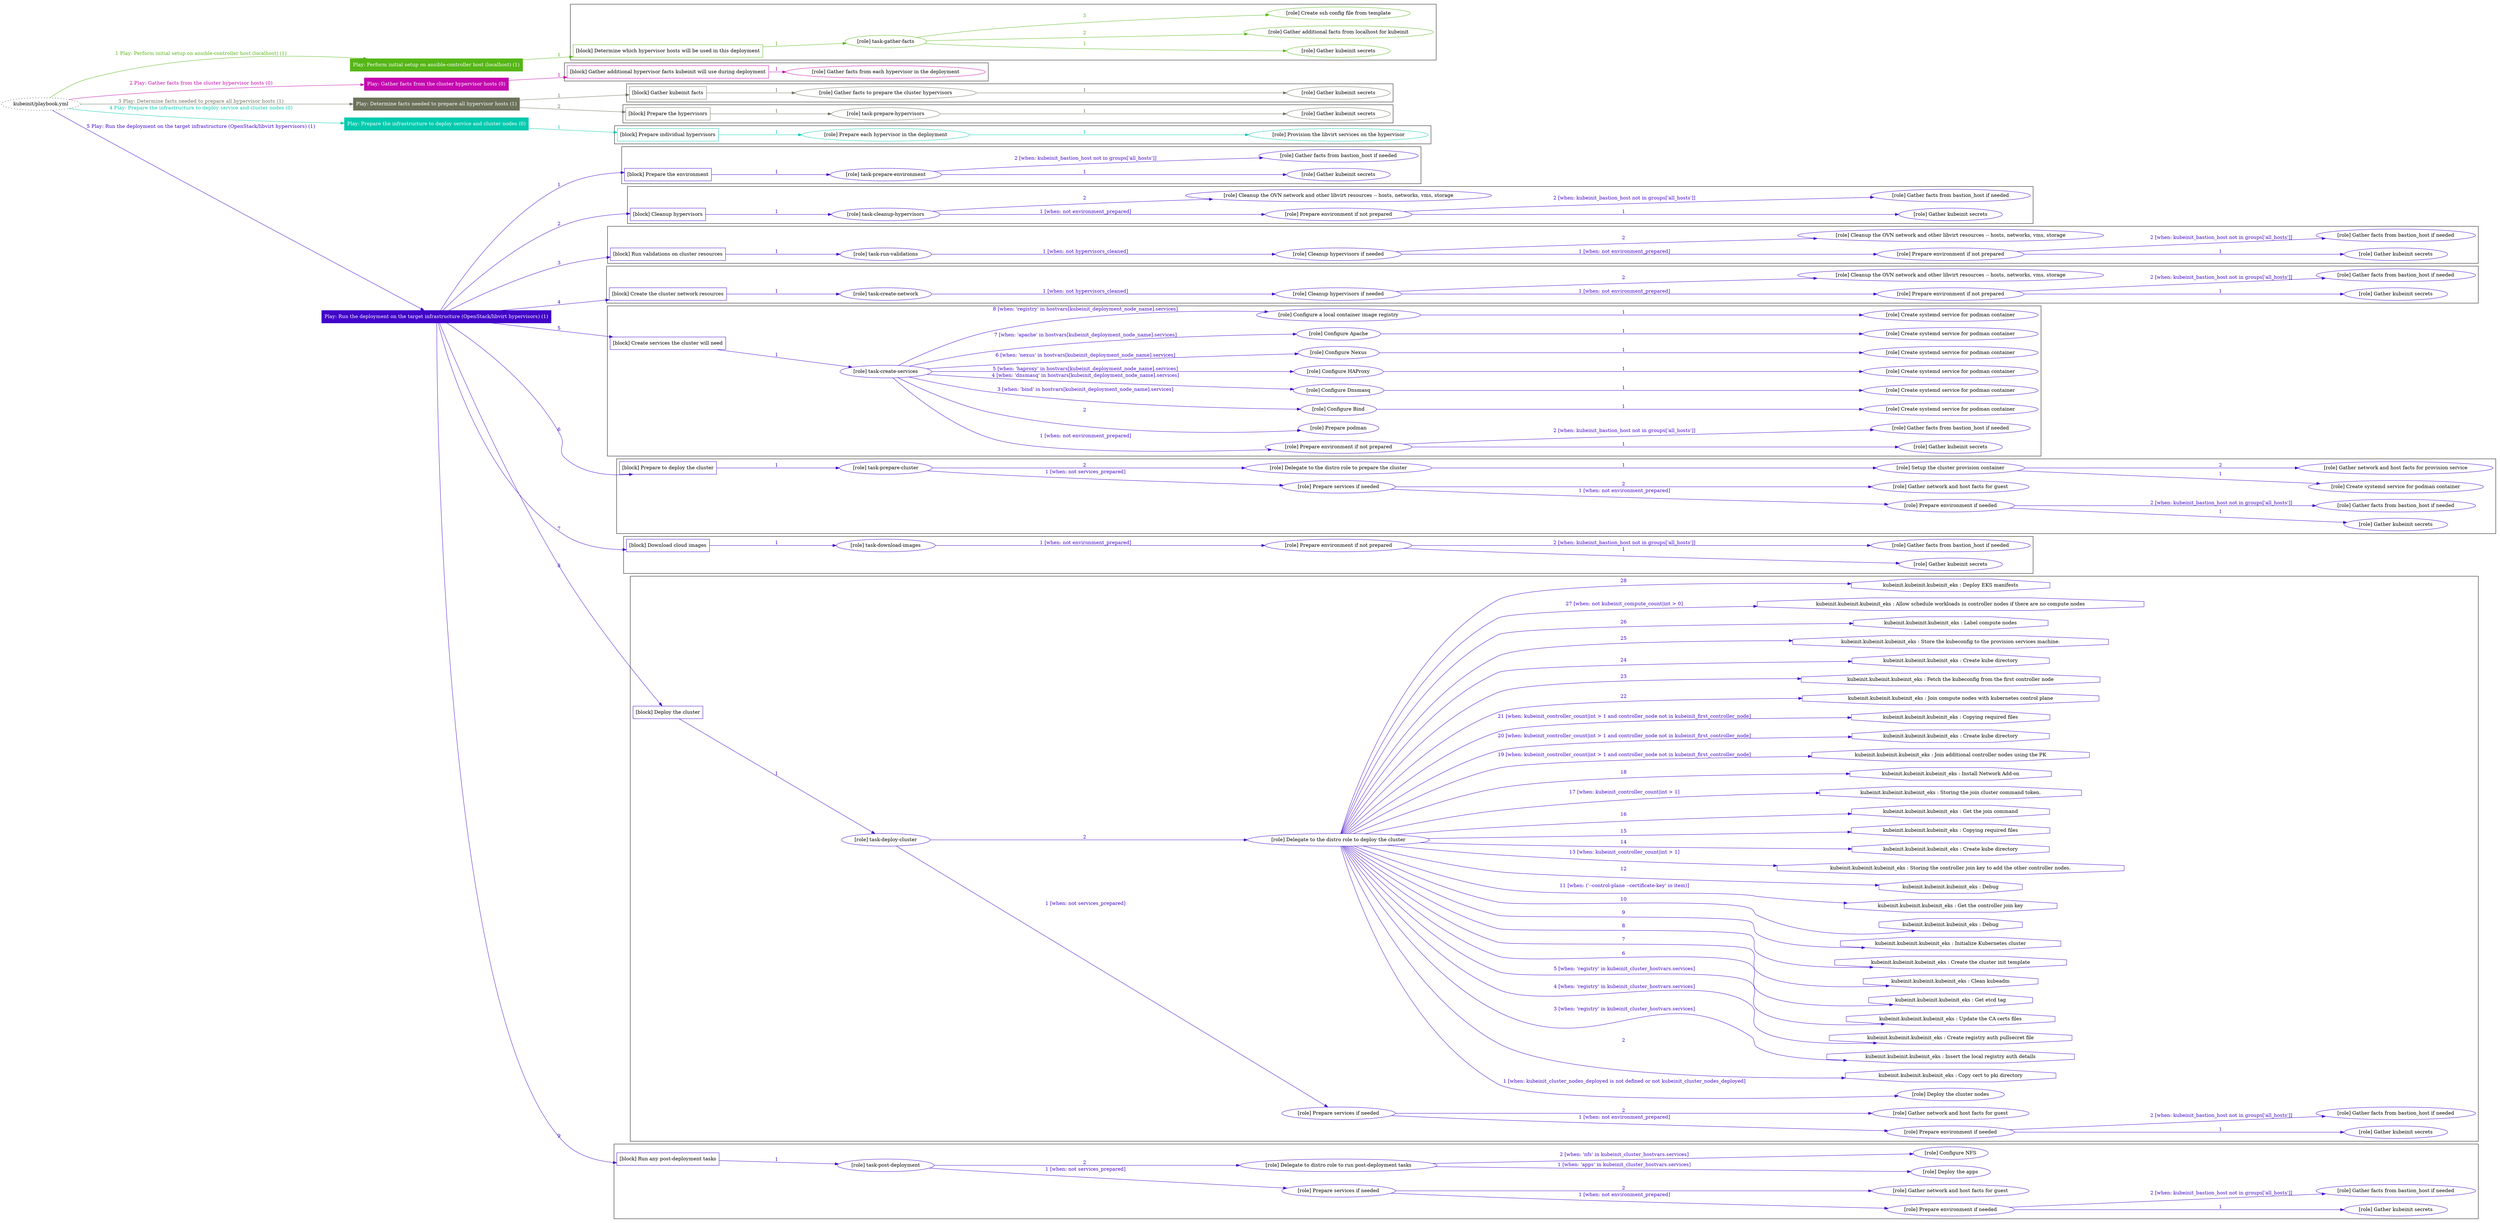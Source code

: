 digraph {
	graph [concentrate=true ordering=in rankdir=LR ratio=fill]
	edge [esep=5 sep=10]
	"kubeinit/playbook.yml" [URL="/home/runner/work/kubeinit/kubeinit/kubeinit/playbook.yml" id=playbook_139f629a style=dotted]
	"kubeinit/playbook.yml" -> play_bf8d011e [label="1 Play: Perform initial setup on ansible-controller host (localhost) (1)" color="#55b616" fontcolor="#55b616" id=edge_play_bf8d011e labeltooltip="1 Play: Perform initial setup on ansible-controller host (localhost) (1)" tooltip="1 Play: Perform initial setup on ansible-controller host (localhost) (1)"]
	subgraph "Play: Perform initial setup on ansible-controller host (localhost) (1)" {
		play_bf8d011e [label="Play: Perform initial setup on ansible-controller host (localhost) (1)" URL="/home/runner/work/kubeinit/kubeinit/kubeinit/playbook.yml" color="#55b616" fontcolor="#ffffff" id=play_bf8d011e shape=box style=filled tooltip=localhost]
		play_bf8d011e -> block_7b0aded1 [label=1 color="#55b616" fontcolor="#55b616" id=edge_block_7b0aded1 labeltooltip=1 tooltip=1]
		subgraph cluster_block_7b0aded1 {
			block_7b0aded1 [label="[block] Determine which hypervisor hosts will be used in this deployment" URL="/home/runner/work/kubeinit/kubeinit/kubeinit/playbook.yml" color="#55b616" id=block_7b0aded1 labeltooltip="Determine which hypervisor hosts will be used in this deployment" shape=box tooltip="Determine which hypervisor hosts will be used in this deployment"]
			block_7b0aded1 -> role_d6a7132a [label="1 " color="#55b616" fontcolor="#55b616" id=edge_role_d6a7132a labeltooltip="1 " tooltip="1 "]
			subgraph "task-gather-facts" {
				role_d6a7132a [label="[role] task-gather-facts" URL="/home/runner/work/kubeinit/kubeinit/kubeinit/playbook.yml" color="#55b616" id=role_d6a7132a tooltip="task-gather-facts"]
				role_d6a7132a -> role_acfa08b2 [label="1 " color="#55b616" fontcolor="#55b616" id=edge_role_acfa08b2 labeltooltip="1 " tooltip="1 "]
				subgraph "Gather kubeinit secrets" {
					role_acfa08b2 [label="[role] Gather kubeinit secrets" URL="/home/runner/.ansible/collections/ansible_collections/kubeinit/kubeinit/roles/kubeinit_prepare/tasks/build_hypervisors_group.yml" color="#55b616" id=role_acfa08b2 tooltip="Gather kubeinit secrets"]
				}
				role_d6a7132a -> role_d0450c13 [label="2 " color="#55b616" fontcolor="#55b616" id=edge_role_d0450c13 labeltooltip="2 " tooltip="2 "]
				subgraph "Gather additional facts from localhost for kubeinit" {
					role_d0450c13 [label="[role] Gather additional facts from localhost for kubeinit" URL="/home/runner/.ansible/collections/ansible_collections/kubeinit/kubeinit/roles/kubeinit_prepare/tasks/build_hypervisors_group.yml" color="#55b616" id=role_d0450c13 tooltip="Gather additional facts from localhost for kubeinit"]
				}
				role_d6a7132a -> role_6d143abb [label="3 " color="#55b616" fontcolor="#55b616" id=edge_role_6d143abb labeltooltip="3 " tooltip="3 "]
				subgraph "Create ssh config file from template" {
					role_6d143abb [label="[role] Create ssh config file from template" URL="/home/runner/.ansible/collections/ansible_collections/kubeinit/kubeinit/roles/kubeinit_prepare/tasks/build_hypervisors_group.yml" color="#55b616" id=role_6d143abb tooltip="Create ssh config file from template"]
				}
			}
		}
	}
	"kubeinit/playbook.yml" -> play_99d1b166 [label="2 Play: Gather facts from the cluster hypervisor hosts (0)" color="#c408af" fontcolor="#c408af" id=edge_play_99d1b166 labeltooltip="2 Play: Gather facts from the cluster hypervisor hosts (0)" tooltip="2 Play: Gather facts from the cluster hypervisor hosts (0)"]
	subgraph "Play: Gather facts from the cluster hypervisor hosts (0)" {
		play_99d1b166 [label="Play: Gather facts from the cluster hypervisor hosts (0)" URL="/home/runner/work/kubeinit/kubeinit/kubeinit/playbook.yml" color="#c408af" fontcolor="#ffffff" id=play_99d1b166 shape=box style=filled tooltip="Play: Gather facts from the cluster hypervisor hosts (0)"]
		play_99d1b166 -> block_a536726c [label=1 color="#c408af" fontcolor="#c408af" id=edge_block_a536726c labeltooltip=1 tooltip=1]
		subgraph cluster_block_a536726c {
			block_a536726c [label="[block] Gather additional hypervisor facts kubeinit will use during deployment" URL="/home/runner/work/kubeinit/kubeinit/kubeinit/playbook.yml" color="#c408af" id=block_a536726c labeltooltip="Gather additional hypervisor facts kubeinit will use during deployment" shape=box tooltip="Gather additional hypervisor facts kubeinit will use during deployment"]
			block_a536726c -> role_4f206813 [label="1 " color="#c408af" fontcolor="#c408af" id=edge_role_4f206813 labeltooltip="1 " tooltip="1 "]
			subgraph "Gather facts from each hypervisor in the deployment" {
				role_4f206813 [label="[role] Gather facts from each hypervisor in the deployment" URL="/home/runner/work/kubeinit/kubeinit/kubeinit/playbook.yml" color="#c408af" id=role_4f206813 tooltip="Gather facts from each hypervisor in the deployment"]
			}
		}
	}
	"kubeinit/playbook.yml" -> play_a1509ba3 [label="3 Play: Determine facts needed to prepare all hypervisor hosts (1)" color="#6a725a" fontcolor="#6a725a" id=edge_play_a1509ba3 labeltooltip="3 Play: Determine facts needed to prepare all hypervisor hosts (1)" tooltip="3 Play: Determine facts needed to prepare all hypervisor hosts (1)"]
	subgraph "Play: Determine facts needed to prepare all hypervisor hosts (1)" {
		play_a1509ba3 [label="Play: Determine facts needed to prepare all hypervisor hosts (1)" URL="/home/runner/work/kubeinit/kubeinit/kubeinit/playbook.yml" color="#6a725a" fontcolor="#ffffff" id=play_a1509ba3 shape=box style=filled tooltip=localhost]
		play_a1509ba3 -> block_f8ff74c4 [label=1 color="#6a725a" fontcolor="#6a725a" id=edge_block_f8ff74c4 labeltooltip=1 tooltip=1]
		subgraph cluster_block_f8ff74c4 {
			block_f8ff74c4 [label="[block] Gather kubeinit facts" URL="/home/runner/work/kubeinit/kubeinit/kubeinit/playbook.yml" color="#6a725a" id=block_f8ff74c4 labeltooltip="Gather kubeinit facts" shape=box tooltip="Gather kubeinit facts"]
			block_f8ff74c4 -> role_829b4ad1 [label="1 " color="#6a725a" fontcolor="#6a725a" id=edge_role_829b4ad1 labeltooltip="1 " tooltip="1 "]
			subgraph "Gather facts to prepare the cluster hypervisors" {
				role_829b4ad1 [label="[role] Gather facts to prepare the cluster hypervisors" URL="/home/runner/work/kubeinit/kubeinit/kubeinit/playbook.yml" color="#6a725a" id=role_829b4ad1 tooltip="Gather facts to prepare the cluster hypervisors"]
				role_829b4ad1 -> role_2f91f270 [label="1 " color="#6a725a" fontcolor="#6a725a" id=edge_role_2f91f270 labeltooltip="1 " tooltip="1 "]
				subgraph "Gather kubeinit secrets" {
					role_2f91f270 [label="[role] Gather kubeinit secrets" URL="/home/runner/.ansible/collections/ansible_collections/kubeinit/kubeinit/roles/kubeinit_prepare/tasks/gather_kubeinit_facts.yml" color="#6a725a" id=role_2f91f270 tooltip="Gather kubeinit secrets"]
				}
			}
		}
		play_a1509ba3 -> block_cf60b8ca [label=2 color="#6a725a" fontcolor="#6a725a" id=edge_block_cf60b8ca labeltooltip=2 tooltip=2]
		subgraph cluster_block_cf60b8ca {
			block_cf60b8ca [label="[block] Prepare the hypervisors" URL="/home/runner/work/kubeinit/kubeinit/kubeinit/playbook.yml" color="#6a725a" id=block_cf60b8ca labeltooltip="Prepare the hypervisors" shape=box tooltip="Prepare the hypervisors"]
			block_cf60b8ca -> role_e73c45fd [label="1 " color="#6a725a" fontcolor="#6a725a" id=edge_role_e73c45fd labeltooltip="1 " tooltip="1 "]
			subgraph "task-prepare-hypervisors" {
				role_e73c45fd [label="[role] task-prepare-hypervisors" URL="/home/runner/work/kubeinit/kubeinit/kubeinit/playbook.yml" color="#6a725a" id=role_e73c45fd tooltip="task-prepare-hypervisors"]
				role_e73c45fd -> role_5792bd2e [label="1 " color="#6a725a" fontcolor="#6a725a" id=edge_role_5792bd2e labeltooltip="1 " tooltip="1 "]
				subgraph "Gather kubeinit secrets" {
					role_5792bd2e [label="[role] Gather kubeinit secrets" URL="/home/runner/.ansible/collections/ansible_collections/kubeinit/kubeinit/roles/kubeinit_prepare/tasks/gather_kubeinit_facts.yml" color="#6a725a" id=role_5792bd2e tooltip="Gather kubeinit secrets"]
				}
			}
		}
	}
	"kubeinit/playbook.yml" -> play_e838fd3b [label="4 Play: Prepare the infrastructure to deploy service and cluster nodes (0)" color="#02caae" fontcolor="#02caae" id=edge_play_e838fd3b labeltooltip="4 Play: Prepare the infrastructure to deploy service and cluster nodes (0)" tooltip="4 Play: Prepare the infrastructure to deploy service and cluster nodes (0)"]
	subgraph "Play: Prepare the infrastructure to deploy service and cluster nodes (0)" {
		play_e838fd3b [label="Play: Prepare the infrastructure to deploy service and cluster nodes (0)" URL="/home/runner/work/kubeinit/kubeinit/kubeinit/playbook.yml" color="#02caae" fontcolor="#ffffff" id=play_e838fd3b shape=box style=filled tooltip="Play: Prepare the infrastructure to deploy service and cluster nodes (0)"]
		play_e838fd3b -> block_09d22d93 [label=1 color="#02caae" fontcolor="#02caae" id=edge_block_09d22d93 labeltooltip=1 tooltip=1]
		subgraph cluster_block_09d22d93 {
			block_09d22d93 [label="[block] Prepare individual hypervisors" URL="/home/runner/work/kubeinit/kubeinit/kubeinit/playbook.yml" color="#02caae" id=block_09d22d93 labeltooltip="Prepare individual hypervisors" shape=box tooltip="Prepare individual hypervisors"]
			block_09d22d93 -> role_998bf7de [label="1 " color="#02caae" fontcolor="#02caae" id=edge_role_998bf7de labeltooltip="1 " tooltip="1 "]
			subgraph "Prepare each hypervisor in the deployment" {
				role_998bf7de [label="[role] Prepare each hypervisor in the deployment" URL="/home/runner/work/kubeinit/kubeinit/kubeinit/playbook.yml" color="#02caae" id=role_998bf7de tooltip="Prepare each hypervisor in the deployment"]
				role_998bf7de -> role_5ec14820 [label="1 " color="#02caae" fontcolor="#02caae" id=edge_role_5ec14820 labeltooltip="1 " tooltip="1 "]
				subgraph "Provision the libvirt services on the hypervisor" {
					role_5ec14820 [label="[role] Provision the libvirt services on the hypervisor" URL="/home/runner/.ansible/collections/ansible_collections/kubeinit/kubeinit/roles/kubeinit_prepare/tasks/prepare_hypervisor.yml" color="#02caae" id=role_5ec14820 tooltip="Provision the libvirt services on the hypervisor"]
				}
			}
		}
	}
	"kubeinit/playbook.yml" -> play_25ed853a [label="5 Play: Run the deployment on the target infrastructure (OpenStack/libvirt hypervisors) (1)" color="#4103c9" fontcolor="#4103c9" id=edge_play_25ed853a labeltooltip="5 Play: Run the deployment on the target infrastructure (OpenStack/libvirt hypervisors) (1)" tooltip="5 Play: Run the deployment on the target infrastructure (OpenStack/libvirt hypervisors) (1)"]
	subgraph "Play: Run the deployment on the target infrastructure (OpenStack/libvirt hypervisors) (1)" {
		play_25ed853a [label="Play: Run the deployment on the target infrastructure (OpenStack/libvirt hypervisors) (1)" URL="/home/runner/work/kubeinit/kubeinit/kubeinit/playbook.yml" color="#4103c9" fontcolor="#ffffff" id=play_25ed853a shape=box style=filled tooltip=localhost]
		play_25ed853a -> block_66eead21 [label=1 color="#4103c9" fontcolor="#4103c9" id=edge_block_66eead21 labeltooltip=1 tooltip=1]
		subgraph cluster_block_66eead21 {
			block_66eead21 [label="[block] Prepare the environment" URL="/home/runner/work/kubeinit/kubeinit/kubeinit/playbook.yml" color="#4103c9" id=block_66eead21 labeltooltip="Prepare the environment" shape=box tooltip="Prepare the environment"]
			block_66eead21 -> role_9c49d9b7 [label="1 " color="#4103c9" fontcolor="#4103c9" id=edge_role_9c49d9b7 labeltooltip="1 " tooltip="1 "]
			subgraph "task-prepare-environment" {
				role_9c49d9b7 [label="[role] task-prepare-environment" URL="/home/runner/work/kubeinit/kubeinit/kubeinit/playbook.yml" color="#4103c9" id=role_9c49d9b7 tooltip="task-prepare-environment"]
				role_9c49d9b7 -> role_a9cd0bc8 [label="1 " color="#4103c9" fontcolor="#4103c9" id=edge_role_a9cd0bc8 labeltooltip="1 " tooltip="1 "]
				subgraph "Gather kubeinit secrets" {
					role_a9cd0bc8 [label="[role] Gather kubeinit secrets" URL="/home/runner/.ansible/collections/ansible_collections/kubeinit/kubeinit/roles/kubeinit_prepare/tasks/gather_kubeinit_facts.yml" color="#4103c9" id=role_a9cd0bc8 tooltip="Gather kubeinit secrets"]
				}
				role_9c49d9b7 -> role_76b60600 [label="2 [when: kubeinit_bastion_host not in groups['all_hosts']]" color="#4103c9" fontcolor="#4103c9" id=edge_role_76b60600 labeltooltip="2 [when: kubeinit_bastion_host not in groups['all_hosts']]" tooltip="2 [when: kubeinit_bastion_host not in groups['all_hosts']]"]
				subgraph "Gather facts from bastion_host if needed" {
					role_76b60600 [label="[role] Gather facts from bastion_host if needed" URL="/home/runner/.ansible/collections/ansible_collections/kubeinit/kubeinit/roles/kubeinit_prepare/tasks/main.yml" color="#4103c9" id=role_76b60600 tooltip="Gather facts from bastion_host if needed"]
				}
			}
		}
		play_25ed853a -> block_95c062b0 [label=2 color="#4103c9" fontcolor="#4103c9" id=edge_block_95c062b0 labeltooltip=2 tooltip=2]
		subgraph cluster_block_95c062b0 {
			block_95c062b0 [label="[block] Cleanup hypervisors" URL="/home/runner/work/kubeinit/kubeinit/kubeinit/playbook.yml" color="#4103c9" id=block_95c062b0 labeltooltip="Cleanup hypervisors" shape=box tooltip="Cleanup hypervisors"]
			block_95c062b0 -> role_92961284 [label="1 " color="#4103c9" fontcolor="#4103c9" id=edge_role_92961284 labeltooltip="1 " tooltip="1 "]
			subgraph "task-cleanup-hypervisors" {
				role_92961284 [label="[role] task-cleanup-hypervisors" URL="/home/runner/work/kubeinit/kubeinit/kubeinit/playbook.yml" color="#4103c9" id=role_92961284 tooltip="task-cleanup-hypervisors"]
				role_92961284 -> role_dde7b38a [label="1 [when: not environment_prepared]" color="#4103c9" fontcolor="#4103c9" id=edge_role_dde7b38a labeltooltip="1 [when: not environment_prepared]" tooltip="1 [when: not environment_prepared]"]
				subgraph "Prepare environment if not prepared" {
					role_dde7b38a [label="[role] Prepare environment if not prepared" URL="/home/runner/.ansible/collections/ansible_collections/kubeinit/kubeinit/roles/kubeinit_libvirt/tasks/cleanup_hypervisors.yml" color="#4103c9" id=role_dde7b38a tooltip="Prepare environment if not prepared"]
					role_dde7b38a -> role_e17780cf [label="1 " color="#4103c9" fontcolor="#4103c9" id=edge_role_e17780cf labeltooltip="1 " tooltip="1 "]
					subgraph "Gather kubeinit secrets" {
						role_e17780cf [label="[role] Gather kubeinit secrets" URL="/home/runner/.ansible/collections/ansible_collections/kubeinit/kubeinit/roles/kubeinit_prepare/tasks/gather_kubeinit_facts.yml" color="#4103c9" id=role_e17780cf tooltip="Gather kubeinit secrets"]
					}
					role_dde7b38a -> role_d6f2f565 [label="2 [when: kubeinit_bastion_host not in groups['all_hosts']]" color="#4103c9" fontcolor="#4103c9" id=edge_role_d6f2f565 labeltooltip="2 [when: kubeinit_bastion_host not in groups['all_hosts']]" tooltip="2 [when: kubeinit_bastion_host not in groups['all_hosts']]"]
					subgraph "Gather facts from bastion_host if needed" {
						role_d6f2f565 [label="[role] Gather facts from bastion_host if needed" URL="/home/runner/.ansible/collections/ansible_collections/kubeinit/kubeinit/roles/kubeinit_prepare/tasks/main.yml" color="#4103c9" id=role_d6f2f565 tooltip="Gather facts from bastion_host if needed"]
					}
				}
				role_92961284 -> role_c6638e2f [label="2 " color="#4103c9" fontcolor="#4103c9" id=edge_role_c6638e2f labeltooltip="2 " tooltip="2 "]
				subgraph "Cleanup the OVN network and other libvirt resources -- hosts, networks, vms, storage" {
					role_c6638e2f [label="[role] Cleanup the OVN network and other libvirt resources -- hosts, networks, vms, storage" URL="/home/runner/.ansible/collections/ansible_collections/kubeinit/kubeinit/roles/kubeinit_libvirt/tasks/cleanup_hypervisors.yml" color="#4103c9" id=role_c6638e2f tooltip="Cleanup the OVN network and other libvirt resources -- hosts, networks, vms, storage"]
				}
			}
		}
		play_25ed853a -> block_3f7e7bdf [label=3 color="#4103c9" fontcolor="#4103c9" id=edge_block_3f7e7bdf labeltooltip=3 tooltip=3]
		subgraph cluster_block_3f7e7bdf {
			block_3f7e7bdf [label="[block] Run validations on cluster resources" URL="/home/runner/work/kubeinit/kubeinit/kubeinit/playbook.yml" color="#4103c9" id=block_3f7e7bdf labeltooltip="Run validations on cluster resources" shape=box tooltip="Run validations on cluster resources"]
			block_3f7e7bdf -> role_9aebf54b [label="1 " color="#4103c9" fontcolor="#4103c9" id=edge_role_9aebf54b labeltooltip="1 " tooltip="1 "]
			subgraph "task-run-validations" {
				role_9aebf54b [label="[role] task-run-validations" URL="/home/runner/work/kubeinit/kubeinit/kubeinit/playbook.yml" color="#4103c9" id=role_9aebf54b tooltip="task-run-validations"]
				role_9aebf54b -> role_09ec5b91 [label="1 [when: not hypervisors_cleaned]" color="#4103c9" fontcolor="#4103c9" id=edge_role_09ec5b91 labeltooltip="1 [when: not hypervisors_cleaned]" tooltip="1 [when: not hypervisors_cleaned]"]
				subgraph "Cleanup hypervisors if needed" {
					role_09ec5b91 [label="[role] Cleanup hypervisors if needed" URL="/home/runner/.ansible/collections/ansible_collections/kubeinit/kubeinit/roles/kubeinit_validations/tasks/main.yml" color="#4103c9" id=role_09ec5b91 tooltip="Cleanup hypervisors if needed"]
					role_09ec5b91 -> role_7a5462e3 [label="1 [when: not environment_prepared]" color="#4103c9" fontcolor="#4103c9" id=edge_role_7a5462e3 labeltooltip="1 [when: not environment_prepared]" tooltip="1 [when: not environment_prepared]"]
					subgraph "Prepare environment if not prepared" {
						role_7a5462e3 [label="[role] Prepare environment if not prepared" URL="/home/runner/.ansible/collections/ansible_collections/kubeinit/kubeinit/roles/kubeinit_libvirt/tasks/cleanup_hypervisors.yml" color="#4103c9" id=role_7a5462e3 tooltip="Prepare environment if not prepared"]
						role_7a5462e3 -> role_6a5578a3 [label="1 " color="#4103c9" fontcolor="#4103c9" id=edge_role_6a5578a3 labeltooltip="1 " tooltip="1 "]
						subgraph "Gather kubeinit secrets" {
							role_6a5578a3 [label="[role] Gather kubeinit secrets" URL="/home/runner/.ansible/collections/ansible_collections/kubeinit/kubeinit/roles/kubeinit_prepare/tasks/gather_kubeinit_facts.yml" color="#4103c9" id=role_6a5578a3 tooltip="Gather kubeinit secrets"]
						}
						role_7a5462e3 -> role_f212ca18 [label="2 [when: kubeinit_bastion_host not in groups['all_hosts']]" color="#4103c9" fontcolor="#4103c9" id=edge_role_f212ca18 labeltooltip="2 [when: kubeinit_bastion_host not in groups['all_hosts']]" tooltip="2 [when: kubeinit_bastion_host not in groups['all_hosts']]"]
						subgraph "Gather facts from bastion_host if needed" {
							role_f212ca18 [label="[role] Gather facts from bastion_host if needed" URL="/home/runner/.ansible/collections/ansible_collections/kubeinit/kubeinit/roles/kubeinit_prepare/tasks/main.yml" color="#4103c9" id=role_f212ca18 tooltip="Gather facts from bastion_host if needed"]
						}
					}
					role_09ec5b91 -> role_70835fc4 [label="2 " color="#4103c9" fontcolor="#4103c9" id=edge_role_70835fc4 labeltooltip="2 " tooltip="2 "]
					subgraph "Cleanup the OVN network and other libvirt resources -- hosts, networks, vms, storage" {
						role_70835fc4 [label="[role] Cleanup the OVN network and other libvirt resources -- hosts, networks, vms, storage" URL="/home/runner/.ansible/collections/ansible_collections/kubeinit/kubeinit/roles/kubeinit_libvirt/tasks/cleanup_hypervisors.yml" color="#4103c9" id=role_70835fc4 tooltip="Cleanup the OVN network and other libvirt resources -- hosts, networks, vms, storage"]
					}
				}
			}
		}
		play_25ed853a -> block_56584259 [label=4 color="#4103c9" fontcolor="#4103c9" id=edge_block_56584259 labeltooltip=4 tooltip=4]
		subgraph cluster_block_56584259 {
			block_56584259 [label="[block] Create the cluster network resources" URL="/home/runner/work/kubeinit/kubeinit/kubeinit/playbook.yml" color="#4103c9" id=block_56584259 labeltooltip="Create the cluster network resources" shape=box tooltip="Create the cluster network resources"]
			block_56584259 -> role_62226b1e [label="1 " color="#4103c9" fontcolor="#4103c9" id=edge_role_62226b1e labeltooltip="1 " tooltip="1 "]
			subgraph "task-create-network" {
				role_62226b1e [label="[role] task-create-network" URL="/home/runner/work/kubeinit/kubeinit/kubeinit/playbook.yml" color="#4103c9" id=role_62226b1e tooltip="task-create-network"]
				role_62226b1e -> role_289dab0c [label="1 [when: not hypervisors_cleaned]" color="#4103c9" fontcolor="#4103c9" id=edge_role_289dab0c labeltooltip="1 [when: not hypervisors_cleaned]" tooltip="1 [when: not hypervisors_cleaned]"]
				subgraph "Cleanup hypervisors if needed" {
					role_289dab0c [label="[role] Cleanup hypervisors if needed" URL="/home/runner/.ansible/collections/ansible_collections/kubeinit/kubeinit/roles/kubeinit_libvirt/tasks/create_network.yml" color="#4103c9" id=role_289dab0c tooltip="Cleanup hypervisors if needed"]
					role_289dab0c -> role_820008d8 [label="1 [when: not environment_prepared]" color="#4103c9" fontcolor="#4103c9" id=edge_role_820008d8 labeltooltip="1 [when: not environment_prepared]" tooltip="1 [when: not environment_prepared]"]
					subgraph "Prepare environment if not prepared" {
						role_820008d8 [label="[role] Prepare environment if not prepared" URL="/home/runner/.ansible/collections/ansible_collections/kubeinit/kubeinit/roles/kubeinit_libvirt/tasks/cleanup_hypervisors.yml" color="#4103c9" id=role_820008d8 tooltip="Prepare environment if not prepared"]
						role_820008d8 -> role_428e7744 [label="1 " color="#4103c9" fontcolor="#4103c9" id=edge_role_428e7744 labeltooltip="1 " tooltip="1 "]
						subgraph "Gather kubeinit secrets" {
							role_428e7744 [label="[role] Gather kubeinit secrets" URL="/home/runner/.ansible/collections/ansible_collections/kubeinit/kubeinit/roles/kubeinit_prepare/tasks/gather_kubeinit_facts.yml" color="#4103c9" id=role_428e7744 tooltip="Gather kubeinit secrets"]
						}
						role_820008d8 -> role_675ebf01 [label="2 [when: kubeinit_bastion_host not in groups['all_hosts']]" color="#4103c9" fontcolor="#4103c9" id=edge_role_675ebf01 labeltooltip="2 [when: kubeinit_bastion_host not in groups['all_hosts']]" tooltip="2 [when: kubeinit_bastion_host not in groups['all_hosts']]"]
						subgraph "Gather facts from bastion_host if needed" {
							role_675ebf01 [label="[role] Gather facts from bastion_host if needed" URL="/home/runner/.ansible/collections/ansible_collections/kubeinit/kubeinit/roles/kubeinit_prepare/tasks/main.yml" color="#4103c9" id=role_675ebf01 tooltip="Gather facts from bastion_host if needed"]
						}
					}
					role_289dab0c -> role_b5d82fa8 [label="2 " color="#4103c9" fontcolor="#4103c9" id=edge_role_b5d82fa8 labeltooltip="2 " tooltip="2 "]
					subgraph "Cleanup the OVN network and other libvirt resources -- hosts, networks, vms, storage" {
						role_b5d82fa8 [label="[role] Cleanup the OVN network and other libvirt resources -- hosts, networks, vms, storage" URL="/home/runner/.ansible/collections/ansible_collections/kubeinit/kubeinit/roles/kubeinit_libvirt/tasks/cleanup_hypervisors.yml" color="#4103c9" id=role_b5d82fa8 tooltip="Cleanup the OVN network and other libvirt resources -- hosts, networks, vms, storage"]
					}
				}
			}
		}
		play_25ed853a -> block_d2c93216 [label=5 color="#4103c9" fontcolor="#4103c9" id=edge_block_d2c93216 labeltooltip=5 tooltip=5]
		subgraph cluster_block_d2c93216 {
			block_d2c93216 [label="[block] Create services the cluster will need" URL="/home/runner/work/kubeinit/kubeinit/kubeinit/playbook.yml" color="#4103c9" id=block_d2c93216 labeltooltip="Create services the cluster will need" shape=box tooltip="Create services the cluster will need"]
			block_d2c93216 -> role_8bf4e44c [label="1 " color="#4103c9" fontcolor="#4103c9" id=edge_role_8bf4e44c labeltooltip="1 " tooltip="1 "]
			subgraph "task-create-services" {
				role_8bf4e44c [label="[role] task-create-services" URL="/home/runner/work/kubeinit/kubeinit/kubeinit/playbook.yml" color="#4103c9" id=role_8bf4e44c tooltip="task-create-services"]
				role_8bf4e44c -> role_7818a4f8 [label="1 [when: not environment_prepared]" color="#4103c9" fontcolor="#4103c9" id=edge_role_7818a4f8 labeltooltip="1 [when: not environment_prepared]" tooltip="1 [when: not environment_prepared]"]
				subgraph "Prepare environment if not prepared" {
					role_7818a4f8 [label="[role] Prepare environment if not prepared" URL="/home/runner/.ansible/collections/ansible_collections/kubeinit/kubeinit/roles/kubeinit_services/tasks/main.yml" color="#4103c9" id=role_7818a4f8 tooltip="Prepare environment if not prepared"]
					role_7818a4f8 -> role_90fec789 [label="1 " color="#4103c9" fontcolor="#4103c9" id=edge_role_90fec789 labeltooltip="1 " tooltip="1 "]
					subgraph "Gather kubeinit secrets" {
						role_90fec789 [label="[role] Gather kubeinit secrets" URL="/home/runner/.ansible/collections/ansible_collections/kubeinit/kubeinit/roles/kubeinit_prepare/tasks/gather_kubeinit_facts.yml" color="#4103c9" id=role_90fec789 tooltip="Gather kubeinit secrets"]
					}
					role_7818a4f8 -> role_317f4f29 [label="2 [when: kubeinit_bastion_host not in groups['all_hosts']]" color="#4103c9" fontcolor="#4103c9" id=edge_role_317f4f29 labeltooltip="2 [when: kubeinit_bastion_host not in groups['all_hosts']]" tooltip="2 [when: kubeinit_bastion_host not in groups['all_hosts']]"]
					subgraph "Gather facts from bastion_host if needed" {
						role_317f4f29 [label="[role] Gather facts from bastion_host if needed" URL="/home/runner/.ansible/collections/ansible_collections/kubeinit/kubeinit/roles/kubeinit_prepare/tasks/main.yml" color="#4103c9" id=role_317f4f29 tooltip="Gather facts from bastion_host if needed"]
					}
				}
				role_8bf4e44c -> role_c3a9caab [label="2 " color="#4103c9" fontcolor="#4103c9" id=edge_role_c3a9caab labeltooltip="2 " tooltip="2 "]
				subgraph "Prepare podman" {
					role_c3a9caab [label="[role] Prepare podman" URL="/home/runner/.ansible/collections/ansible_collections/kubeinit/kubeinit/roles/kubeinit_services/tasks/00_create_service_pod.yml" color="#4103c9" id=role_c3a9caab tooltip="Prepare podman"]
				}
				role_8bf4e44c -> role_c69a89a0 [label="3 [when: 'bind' in hostvars[kubeinit_deployment_node_name].services]" color="#4103c9" fontcolor="#4103c9" id=edge_role_c69a89a0 labeltooltip="3 [when: 'bind' in hostvars[kubeinit_deployment_node_name].services]" tooltip="3 [when: 'bind' in hostvars[kubeinit_deployment_node_name].services]"]
				subgraph "Configure Bind" {
					role_c69a89a0 [label="[role] Configure Bind" URL="/home/runner/.ansible/collections/ansible_collections/kubeinit/kubeinit/roles/kubeinit_services/tasks/start_services_containers.yml" color="#4103c9" id=role_c69a89a0 tooltip="Configure Bind"]
					role_c69a89a0 -> role_90a6693e [label="1 " color="#4103c9" fontcolor="#4103c9" id=edge_role_90a6693e labeltooltip="1 " tooltip="1 "]
					subgraph "Create systemd service for podman container" {
						role_90a6693e [label="[role] Create systemd service for podman container" URL="/home/runner/.ansible/collections/ansible_collections/kubeinit/kubeinit/roles/kubeinit_bind/tasks/main.yml" color="#4103c9" id=role_90a6693e tooltip="Create systemd service for podman container"]
					}
				}
				role_8bf4e44c -> role_7458b724 [label="4 [when: 'dnsmasq' in hostvars[kubeinit_deployment_node_name].services]" color="#4103c9" fontcolor="#4103c9" id=edge_role_7458b724 labeltooltip="4 [when: 'dnsmasq' in hostvars[kubeinit_deployment_node_name].services]" tooltip="4 [when: 'dnsmasq' in hostvars[kubeinit_deployment_node_name].services]"]
				subgraph "Configure Dnsmasq" {
					role_7458b724 [label="[role] Configure Dnsmasq" URL="/home/runner/.ansible/collections/ansible_collections/kubeinit/kubeinit/roles/kubeinit_services/tasks/start_services_containers.yml" color="#4103c9" id=role_7458b724 tooltip="Configure Dnsmasq"]
					role_7458b724 -> role_d4db9050 [label="1 " color="#4103c9" fontcolor="#4103c9" id=edge_role_d4db9050 labeltooltip="1 " tooltip="1 "]
					subgraph "Create systemd service for podman container" {
						role_d4db9050 [label="[role] Create systemd service for podman container" URL="/home/runner/.ansible/collections/ansible_collections/kubeinit/kubeinit/roles/kubeinit_dnsmasq/tasks/main.yml" color="#4103c9" id=role_d4db9050 tooltip="Create systemd service for podman container"]
					}
				}
				role_8bf4e44c -> role_e8fb3882 [label="5 [when: 'haproxy' in hostvars[kubeinit_deployment_node_name].services]" color="#4103c9" fontcolor="#4103c9" id=edge_role_e8fb3882 labeltooltip="5 [when: 'haproxy' in hostvars[kubeinit_deployment_node_name].services]" tooltip="5 [when: 'haproxy' in hostvars[kubeinit_deployment_node_name].services]"]
				subgraph "Configure HAProxy" {
					role_e8fb3882 [label="[role] Configure HAProxy" URL="/home/runner/.ansible/collections/ansible_collections/kubeinit/kubeinit/roles/kubeinit_services/tasks/start_services_containers.yml" color="#4103c9" id=role_e8fb3882 tooltip="Configure HAProxy"]
					role_e8fb3882 -> role_6fa1c8d9 [label="1 " color="#4103c9" fontcolor="#4103c9" id=edge_role_6fa1c8d9 labeltooltip="1 " tooltip="1 "]
					subgraph "Create systemd service for podman container" {
						role_6fa1c8d9 [label="[role] Create systemd service for podman container" URL="/home/runner/.ansible/collections/ansible_collections/kubeinit/kubeinit/roles/kubeinit_haproxy/tasks/main.yml" color="#4103c9" id=role_6fa1c8d9 tooltip="Create systemd service for podman container"]
					}
				}
				role_8bf4e44c -> role_9cef7b63 [label="6 [when: 'nexus' in hostvars[kubeinit_deployment_node_name].services]" color="#4103c9" fontcolor="#4103c9" id=edge_role_9cef7b63 labeltooltip="6 [when: 'nexus' in hostvars[kubeinit_deployment_node_name].services]" tooltip="6 [when: 'nexus' in hostvars[kubeinit_deployment_node_name].services]"]
				subgraph "Configure Nexus" {
					role_9cef7b63 [label="[role] Configure Nexus" URL="/home/runner/.ansible/collections/ansible_collections/kubeinit/kubeinit/roles/kubeinit_services/tasks/start_services_containers.yml" color="#4103c9" id=role_9cef7b63 tooltip="Configure Nexus"]
					role_9cef7b63 -> role_ccc6fd7c [label="1 " color="#4103c9" fontcolor="#4103c9" id=edge_role_ccc6fd7c labeltooltip="1 " tooltip="1 "]
					subgraph "Create systemd service for podman container" {
						role_ccc6fd7c [label="[role] Create systemd service for podman container" URL="/home/runner/.ansible/collections/ansible_collections/kubeinit/kubeinit/roles/kubeinit_nexus/tasks/main.yml" color="#4103c9" id=role_ccc6fd7c tooltip="Create systemd service for podman container"]
					}
				}
				role_8bf4e44c -> role_da4931ea [label="7 [when: 'apache' in hostvars[kubeinit_deployment_node_name].services]" color="#4103c9" fontcolor="#4103c9" id=edge_role_da4931ea labeltooltip="7 [when: 'apache' in hostvars[kubeinit_deployment_node_name].services]" tooltip="7 [when: 'apache' in hostvars[kubeinit_deployment_node_name].services]"]
				subgraph "Configure Apache" {
					role_da4931ea [label="[role] Configure Apache" URL="/home/runner/.ansible/collections/ansible_collections/kubeinit/kubeinit/roles/kubeinit_services/tasks/start_services_containers.yml" color="#4103c9" id=role_da4931ea tooltip="Configure Apache"]
					role_da4931ea -> role_ae609a8b [label="1 " color="#4103c9" fontcolor="#4103c9" id=edge_role_ae609a8b labeltooltip="1 " tooltip="1 "]
					subgraph "Create systemd service for podman container" {
						role_ae609a8b [label="[role] Create systemd service for podman container" URL="/home/runner/.ansible/collections/ansible_collections/kubeinit/kubeinit/roles/kubeinit_apache/tasks/main.yml" color="#4103c9" id=role_ae609a8b tooltip="Create systemd service for podman container"]
					}
				}
				role_8bf4e44c -> role_3a798c03 [label="8 [when: 'registry' in hostvars[kubeinit_deployment_node_name].services]" color="#4103c9" fontcolor="#4103c9" id=edge_role_3a798c03 labeltooltip="8 [when: 'registry' in hostvars[kubeinit_deployment_node_name].services]" tooltip="8 [when: 'registry' in hostvars[kubeinit_deployment_node_name].services]"]
				subgraph "Configure a local container image registry" {
					role_3a798c03 [label="[role] Configure a local container image registry" URL="/home/runner/.ansible/collections/ansible_collections/kubeinit/kubeinit/roles/kubeinit_services/tasks/start_services_containers.yml" color="#4103c9" id=role_3a798c03 tooltip="Configure a local container image registry"]
					role_3a798c03 -> role_b09ac6b4 [label="1 " color="#4103c9" fontcolor="#4103c9" id=edge_role_b09ac6b4 labeltooltip="1 " tooltip="1 "]
					subgraph "Create systemd service for podman container" {
						role_b09ac6b4 [label="[role] Create systemd service for podman container" URL="/home/runner/.ansible/collections/ansible_collections/kubeinit/kubeinit/roles/kubeinit_registry/tasks/main.yml" color="#4103c9" id=role_b09ac6b4 tooltip="Create systemd service for podman container"]
					}
				}
			}
		}
		play_25ed853a -> block_a408dde0 [label=6 color="#4103c9" fontcolor="#4103c9" id=edge_block_a408dde0 labeltooltip=6 tooltip=6]
		subgraph cluster_block_a408dde0 {
			block_a408dde0 [label="[block] Prepare to deploy the cluster" URL="/home/runner/work/kubeinit/kubeinit/kubeinit/playbook.yml" color="#4103c9" id=block_a408dde0 labeltooltip="Prepare to deploy the cluster" shape=box tooltip="Prepare to deploy the cluster"]
			block_a408dde0 -> role_8ac12aae [label="1 " color="#4103c9" fontcolor="#4103c9" id=edge_role_8ac12aae labeltooltip="1 " tooltip="1 "]
			subgraph "task-prepare-cluster" {
				role_8ac12aae [label="[role] task-prepare-cluster" URL="/home/runner/work/kubeinit/kubeinit/kubeinit/playbook.yml" color="#4103c9" id=role_8ac12aae tooltip="task-prepare-cluster"]
				role_8ac12aae -> role_98423938 [label="1 [when: not services_prepared]" color="#4103c9" fontcolor="#4103c9" id=edge_role_98423938 labeltooltip="1 [when: not services_prepared]" tooltip="1 [when: not services_prepared]"]
				subgraph "Prepare services if needed" {
					role_98423938 [label="[role] Prepare services if needed" URL="/home/runner/.ansible/collections/ansible_collections/kubeinit/kubeinit/roles/kubeinit_prepare/tasks/prepare_cluster.yml" color="#4103c9" id=role_98423938 tooltip="Prepare services if needed"]
					role_98423938 -> role_754fe41f [label="1 [when: not environment_prepared]" color="#4103c9" fontcolor="#4103c9" id=edge_role_754fe41f labeltooltip="1 [when: not environment_prepared]" tooltip="1 [when: not environment_prepared]"]
					subgraph "Prepare environment if needed" {
						role_754fe41f [label="[role] Prepare environment if needed" URL="/home/runner/.ansible/collections/ansible_collections/kubeinit/kubeinit/roles/kubeinit_services/tasks/prepare_services.yml" color="#4103c9" id=role_754fe41f tooltip="Prepare environment if needed"]
						role_754fe41f -> role_820884d1 [label="1 " color="#4103c9" fontcolor="#4103c9" id=edge_role_820884d1 labeltooltip="1 " tooltip="1 "]
						subgraph "Gather kubeinit secrets" {
							role_820884d1 [label="[role] Gather kubeinit secrets" URL="/home/runner/.ansible/collections/ansible_collections/kubeinit/kubeinit/roles/kubeinit_prepare/tasks/gather_kubeinit_facts.yml" color="#4103c9" id=role_820884d1 tooltip="Gather kubeinit secrets"]
						}
						role_754fe41f -> role_f3fb3714 [label="2 [when: kubeinit_bastion_host not in groups['all_hosts']]" color="#4103c9" fontcolor="#4103c9" id=edge_role_f3fb3714 labeltooltip="2 [when: kubeinit_bastion_host not in groups['all_hosts']]" tooltip="2 [when: kubeinit_bastion_host not in groups['all_hosts']]"]
						subgraph "Gather facts from bastion_host if needed" {
							role_f3fb3714 [label="[role] Gather facts from bastion_host if needed" URL="/home/runner/.ansible/collections/ansible_collections/kubeinit/kubeinit/roles/kubeinit_prepare/tasks/main.yml" color="#4103c9" id=role_f3fb3714 tooltip="Gather facts from bastion_host if needed"]
						}
					}
					role_98423938 -> role_7d0470d6 [label="2 " color="#4103c9" fontcolor="#4103c9" id=edge_role_7d0470d6 labeltooltip="2 " tooltip="2 "]
					subgraph "Gather network and host facts for guest" {
						role_7d0470d6 [label="[role] Gather network and host facts for guest" URL="/home/runner/.ansible/collections/ansible_collections/kubeinit/kubeinit/roles/kubeinit_services/tasks/prepare_services.yml" color="#4103c9" id=role_7d0470d6 tooltip="Gather network and host facts for guest"]
					}
				}
				role_8ac12aae -> role_e0fa195f [label="2 " color="#4103c9" fontcolor="#4103c9" id=edge_role_e0fa195f labeltooltip="2 " tooltip="2 "]
				subgraph "Delegate to the distro role to prepare the cluster" {
					role_e0fa195f [label="[role] Delegate to the distro role to prepare the cluster" URL="/home/runner/.ansible/collections/ansible_collections/kubeinit/kubeinit/roles/kubeinit_prepare/tasks/prepare_cluster.yml" color="#4103c9" id=role_e0fa195f tooltip="Delegate to the distro role to prepare the cluster"]
					role_e0fa195f -> role_2f6be0de [label="1 " color="#4103c9" fontcolor="#4103c9" id=edge_role_2f6be0de labeltooltip="1 " tooltip="1 "]
					subgraph "Setup the cluster provision container" {
						role_2f6be0de [label="[role] Setup the cluster provision container" URL="/home/runner/.ansible/collections/ansible_collections/kubeinit/kubeinit/roles/kubeinit_eks/tasks/prepare_cluster.yml" color="#4103c9" id=role_2f6be0de tooltip="Setup the cluster provision container"]
						role_2f6be0de -> role_2a7b452c [label="1 " color="#4103c9" fontcolor="#4103c9" id=edge_role_2a7b452c labeltooltip="1 " tooltip="1 "]
						subgraph "Create systemd service for podman container" {
							role_2a7b452c [label="[role] Create systemd service for podman container" URL="/home/runner/.ansible/collections/ansible_collections/kubeinit/kubeinit/roles/kubeinit_services/tasks/create_provision_container.yml" color="#4103c9" id=role_2a7b452c tooltip="Create systemd service for podman container"]
						}
						role_2f6be0de -> role_110d0689 [label="2 " color="#4103c9" fontcolor="#4103c9" id=edge_role_110d0689 labeltooltip="2 " tooltip="2 "]
						subgraph "Gather network and host facts for provision service" {
							role_110d0689 [label="[role] Gather network and host facts for provision service" URL="/home/runner/.ansible/collections/ansible_collections/kubeinit/kubeinit/roles/kubeinit_services/tasks/create_provision_container.yml" color="#4103c9" id=role_110d0689 tooltip="Gather network and host facts for provision service"]
						}
					}
				}
			}
		}
		play_25ed853a -> block_064a05da [label=7 color="#4103c9" fontcolor="#4103c9" id=edge_block_064a05da labeltooltip=7 tooltip=7]
		subgraph cluster_block_064a05da {
			block_064a05da [label="[block] Download cloud images" URL="/home/runner/work/kubeinit/kubeinit/kubeinit/playbook.yml" color="#4103c9" id=block_064a05da labeltooltip="Download cloud images" shape=box tooltip="Download cloud images"]
			block_064a05da -> role_d983d86d [label="1 " color="#4103c9" fontcolor="#4103c9" id=edge_role_d983d86d labeltooltip="1 " tooltip="1 "]
			subgraph "task-download-images" {
				role_d983d86d [label="[role] task-download-images" URL="/home/runner/work/kubeinit/kubeinit/kubeinit/playbook.yml" color="#4103c9" id=role_d983d86d tooltip="task-download-images"]
				role_d983d86d -> role_1758290f [label="1 [when: not environment_prepared]" color="#4103c9" fontcolor="#4103c9" id=edge_role_1758290f labeltooltip="1 [when: not environment_prepared]" tooltip="1 [when: not environment_prepared]"]
				subgraph "Prepare environment if not prepared" {
					role_1758290f [label="[role] Prepare environment if not prepared" URL="/home/runner/.ansible/collections/ansible_collections/kubeinit/kubeinit/roles/kubeinit_libvirt/tasks/download_cloud_images.yml" color="#4103c9" id=role_1758290f tooltip="Prepare environment if not prepared"]
					role_1758290f -> role_976acf07 [label="1 " color="#4103c9" fontcolor="#4103c9" id=edge_role_976acf07 labeltooltip="1 " tooltip="1 "]
					subgraph "Gather kubeinit secrets" {
						role_976acf07 [label="[role] Gather kubeinit secrets" URL="/home/runner/.ansible/collections/ansible_collections/kubeinit/kubeinit/roles/kubeinit_prepare/tasks/gather_kubeinit_facts.yml" color="#4103c9" id=role_976acf07 tooltip="Gather kubeinit secrets"]
					}
					role_1758290f -> role_508817d4 [label="2 [when: kubeinit_bastion_host not in groups['all_hosts']]" color="#4103c9" fontcolor="#4103c9" id=edge_role_508817d4 labeltooltip="2 [when: kubeinit_bastion_host not in groups['all_hosts']]" tooltip="2 [when: kubeinit_bastion_host not in groups['all_hosts']]"]
					subgraph "Gather facts from bastion_host if needed" {
						role_508817d4 [label="[role] Gather facts from bastion_host if needed" URL="/home/runner/.ansible/collections/ansible_collections/kubeinit/kubeinit/roles/kubeinit_prepare/tasks/main.yml" color="#4103c9" id=role_508817d4 tooltip="Gather facts from bastion_host if needed"]
					}
				}
			}
		}
		play_25ed853a -> block_a5e3bc02 [label=8 color="#4103c9" fontcolor="#4103c9" id=edge_block_a5e3bc02 labeltooltip=8 tooltip=8]
		subgraph cluster_block_a5e3bc02 {
			block_a5e3bc02 [label="[block] Deploy the cluster" URL="/home/runner/work/kubeinit/kubeinit/kubeinit/playbook.yml" color="#4103c9" id=block_a5e3bc02 labeltooltip="Deploy the cluster" shape=box tooltip="Deploy the cluster"]
			block_a5e3bc02 -> role_b148f230 [label="1 " color="#4103c9" fontcolor="#4103c9" id=edge_role_b148f230 labeltooltip="1 " tooltip="1 "]
			subgraph "task-deploy-cluster" {
				role_b148f230 [label="[role] task-deploy-cluster" URL="/home/runner/work/kubeinit/kubeinit/kubeinit/playbook.yml" color="#4103c9" id=role_b148f230 tooltip="task-deploy-cluster"]
				role_b148f230 -> role_11dda89e [label="1 [when: not services_prepared]" color="#4103c9" fontcolor="#4103c9" id=edge_role_11dda89e labeltooltip="1 [when: not services_prepared]" tooltip="1 [when: not services_prepared]"]
				subgraph "Prepare services if needed" {
					role_11dda89e [label="[role] Prepare services if needed" URL="/home/runner/.ansible/collections/ansible_collections/kubeinit/kubeinit/roles/kubeinit_prepare/tasks/deploy_cluster.yml" color="#4103c9" id=role_11dda89e tooltip="Prepare services if needed"]
					role_11dda89e -> role_f8b15683 [label="1 [when: not environment_prepared]" color="#4103c9" fontcolor="#4103c9" id=edge_role_f8b15683 labeltooltip="1 [when: not environment_prepared]" tooltip="1 [when: not environment_prepared]"]
					subgraph "Prepare environment if needed" {
						role_f8b15683 [label="[role] Prepare environment if needed" URL="/home/runner/.ansible/collections/ansible_collections/kubeinit/kubeinit/roles/kubeinit_services/tasks/prepare_services.yml" color="#4103c9" id=role_f8b15683 tooltip="Prepare environment if needed"]
						role_f8b15683 -> role_76310dbb [label="1 " color="#4103c9" fontcolor="#4103c9" id=edge_role_76310dbb labeltooltip="1 " tooltip="1 "]
						subgraph "Gather kubeinit secrets" {
							role_76310dbb [label="[role] Gather kubeinit secrets" URL="/home/runner/.ansible/collections/ansible_collections/kubeinit/kubeinit/roles/kubeinit_prepare/tasks/gather_kubeinit_facts.yml" color="#4103c9" id=role_76310dbb tooltip="Gather kubeinit secrets"]
						}
						role_f8b15683 -> role_7c0e7905 [label="2 [when: kubeinit_bastion_host not in groups['all_hosts']]" color="#4103c9" fontcolor="#4103c9" id=edge_role_7c0e7905 labeltooltip="2 [when: kubeinit_bastion_host not in groups['all_hosts']]" tooltip="2 [when: kubeinit_bastion_host not in groups['all_hosts']]"]
						subgraph "Gather facts from bastion_host if needed" {
							role_7c0e7905 [label="[role] Gather facts from bastion_host if needed" URL="/home/runner/.ansible/collections/ansible_collections/kubeinit/kubeinit/roles/kubeinit_prepare/tasks/main.yml" color="#4103c9" id=role_7c0e7905 tooltip="Gather facts from bastion_host if needed"]
						}
					}
					role_11dda89e -> role_3a4ea8b0 [label="2 " color="#4103c9" fontcolor="#4103c9" id=edge_role_3a4ea8b0 labeltooltip="2 " tooltip="2 "]
					subgraph "Gather network and host facts for guest" {
						role_3a4ea8b0 [label="[role] Gather network and host facts for guest" URL="/home/runner/.ansible/collections/ansible_collections/kubeinit/kubeinit/roles/kubeinit_services/tasks/prepare_services.yml" color="#4103c9" id=role_3a4ea8b0 tooltip="Gather network and host facts for guest"]
					}
				}
				role_b148f230 -> role_dd0a19c9 [label="2 " color="#4103c9" fontcolor="#4103c9" id=edge_role_dd0a19c9 labeltooltip="2 " tooltip="2 "]
				subgraph "Delegate to the distro role to deploy the cluster" {
					role_dd0a19c9 [label="[role] Delegate to the distro role to deploy the cluster" URL="/home/runner/.ansible/collections/ansible_collections/kubeinit/kubeinit/roles/kubeinit_prepare/tasks/deploy_cluster.yml" color="#4103c9" id=role_dd0a19c9 tooltip="Delegate to the distro role to deploy the cluster"]
					role_dd0a19c9 -> role_d4cd613b [label="1 [when: kubeinit_cluster_nodes_deployed is not defined or not kubeinit_cluster_nodes_deployed]" color="#4103c9" fontcolor="#4103c9" id=edge_role_d4cd613b labeltooltip="1 [when: kubeinit_cluster_nodes_deployed is not defined or not kubeinit_cluster_nodes_deployed]" tooltip="1 [when: kubeinit_cluster_nodes_deployed is not defined or not kubeinit_cluster_nodes_deployed]"]
					subgraph "Deploy the cluster nodes" {
						role_d4cd613b [label="[role] Deploy the cluster nodes" URL="/home/runner/.ansible/collections/ansible_collections/kubeinit/kubeinit/roles/kubeinit_eks/tasks/main.yml" color="#4103c9" id=role_d4cd613b tooltip="Deploy the cluster nodes"]
					}
					task_d076b445 [label="kubeinit.kubeinit.kubeinit_eks : Copy cert to pki directory" URL="/home/runner/.ansible/collections/ansible_collections/kubeinit/kubeinit/roles/kubeinit_eks/tasks/main.yml" color="#4103c9" id=task_d076b445 shape=octagon tooltip="kubeinit.kubeinit.kubeinit_eks : Copy cert to pki directory"]
					role_dd0a19c9 -> task_d076b445 [label="2 " color="#4103c9" fontcolor="#4103c9" id=edge_task_d076b445 labeltooltip="2 " tooltip="2 "]
					task_fa608bc7 [label="kubeinit.kubeinit.kubeinit_eks : Insert the local registry auth details" URL="/home/runner/.ansible/collections/ansible_collections/kubeinit/kubeinit/roles/kubeinit_eks/tasks/main.yml" color="#4103c9" id=task_fa608bc7 shape=octagon tooltip="kubeinit.kubeinit.kubeinit_eks : Insert the local registry auth details"]
					role_dd0a19c9 -> task_fa608bc7 [label="3 [when: 'registry' in kubeinit_cluster_hostvars.services]" color="#4103c9" fontcolor="#4103c9" id=edge_task_fa608bc7 labeltooltip="3 [when: 'registry' in kubeinit_cluster_hostvars.services]" tooltip="3 [when: 'registry' in kubeinit_cluster_hostvars.services]"]
					task_74e48e20 [label="kubeinit.kubeinit.kubeinit_eks : Create registry auth pullsecret file" URL="/home/runner/.ansible/collections/ansible_collections/kubeinit/kubeinit/roles/kubeinit_eks/tasks/main.yml" color="#4103c9" id=task_74e48e20 shape=octagon tooltip="kubeinit.kubeinit.kubeinit_eks : Create registry auth pullsecret file"]
					role_dd0a19c9 -> task_74e48e20 [label="4 [when: 'registry' in kubeinit_cluster_hostvars.services]" color="#4103c9" fontcolor="#4103c9" id=edge_task_74e48e20 labeltooltip="4 [when: 'registry' in kubeinit_cluster_hostvars.services]" tooltip="4 [when: 'registry' in kubeinit_cluster_hostvars.services]"]
					task_abdecce8 [label="kubeinit.kubeinit.kubeinit_eks : Update the CA certs files" URL="/home/runner/.ansible/collections/ansible_collections/kubeinit/kubeinit/roles/kubeinit_eks/tasks/main.yml" color="#4103c9" id=task_abdecce8 shape=octagon tooltip="kubeinit.kubeinit.kubeinit_eks : Update the CA certs files"]
					role_dd0a19c9 -> task_abdecce8 [label="5 [when: 'registry' in kubeinit_cluster_hostvars.services]" color="#4103c9" fontcolor="#4103c9" id=edge_task_abdecce8 labeltooltip="5 [when: 'registry' in kubeinit_cluster_hostvars.services]" tooltip="5 [when: 'registry' in kubeinit_cluster_hostvars.services]"]
					task_1ad53c99 [label="kubeinit.kubeinit.kubeinit_eks : Get etcd tag" URL="/home/runner/.ansible/collections/ansible_collections/kubeinit/kubeinit/roles/kubeinit_eks/tasks/main.yml" color="#4103c9" id=task_1ad53c99 shape=octagon tooltip="kubeinit.kubeinit.kubeinit_eks : Get etcd tag"]
					role_dd0a19c9 -> task_1ad53c99 [label="6 " color="#4103c9" fontcolor="#4103c9" id=edge_task_1ad53c99 labeltooltip="6 " tooltip="6 "]
					task_35b72da5 [label="kubeinit.kubeinit.kubeinit_eks : Clean kubeadm" URL="/home/runner/.ansible/collections/ansible_collections/kubeinit/kubeinit/roles/kubeinit_eks/tasks/main.yml" color="#4103c9" id=task_35b72da5 shape=octagon tooltip="kubeinit.kubeinit.kubeinit_eks : Clean kubeadm"]
					role_dd0a19c9 -> task_35b72da5 [label="7 " color="#4103c9" fontcolor="#4103c9" id=edge_task_35b72da5 labeltooltip="7 " tooltip="7 "]
					task_4aabf708 [label="kubeinit.kubeinit.kubeinit_eks : Create the cluster init template" URL="/home/runner/.ansible/collections/ansible_collections/kubeinit/kubeinit/roles/kubeinit_eks/tasks/main.yml" color="#4103c9" id=task_4aabf708 shape=octagon tooltip="kubeinit.kubeinit.kubeinit_eks : Create the cluster init template"]
					role_dd0a19c9 -> task_4aabf708 [label="8 " color="#4103c9" fontcolor="#4103c9" id=edge_task_4aabf708 labeltooltip="8 " tooltip="8 "]
					task_a5c54c5a [label="kubeinit.kubeinit.kubeinit_eks : Initialize Kubernetes cluster" URL="/home/runner/.ansible/collections/ansible_collections/kubeinit/kubeinit/roles/kubeinit_eks/tasks/main.yml" color="#4103c9" id=task_a5c54c5a shape=octagon tooltip="kubeinit.kubeinit.kubeinit_eks : Initialize Kubernetes cluster"]
					role_dd0a19c9 -> task_a5c54c5a [label="9 " color="#4103c9" fontcolor="#4103c9" id=edge_task_a5c54c5a labeltooltip="9 " tooltip="9 "]
					task_820e1aff [label="kubeinit.kubeinit.kubeinit_eks : Debug" URL="/home/runner/.ansible/collections/ansible_collections/kubeinit/kubeinit/roles/kubeinit_eks/tasks/main.yml" color="#4103c9" id=task_820e1aff shape=octagon tooltip="kubeinit.kubeinit.kubeinit_eks : Debug"]
					role_dd0a19c9 -> task_820e1aff [label="10 " color="#4103c9" fontcolor="#4103c9" id=edge_task_820e1aff labeltooltip="10 " tooltip="10 "]
					task_b215717b [label="kubeinit.kubeinit.kubeinit_eks : Get the controller join key" URL="/home/runner/.ansible/collections/ansible_collections/kubeinit/kubeinit/roles/kubeinit_eks/tasks/main.yml" color="#4103c9" id=task_b215717b shape=octagon tooltip="kubeinit.kubeinit.kubeinit_eks : Get the controller join key"]
					role_dd0a19c9 -> task_b215717b [label="11 [when: ('--control-plane --certificate-key' in item)]" color="#4103c9" fontcolor="#4103c9" id=edge_task_b215717b labeltooltip="11 [when: ('--control-plane --certificate-key' in item)]" tooltip="11 [when: ('--control-plane --certificate-key' in item)]"]
					task_318fdd90 [label="kubeinit.kubeinit.kubeinit_eks : Debug" URL="/home/runner/.ansible/collections/ansible_collections/kubeinit/kubeinit/roles/kubeinit_eks/tasks/main.yml" color="#4103c9" id=task_318fdd90 shape=octagon tooltip="kubeinit.kubeinit.kubeinit_eks : Debug"]
					role_dd0a19c9 -> task_318fdd90 [label="12 " color="#4103c9" fontcolor="#4103c9" id=edge_task_318fdd90 labeltooltip="12 " tooltip="12 "]
					task_44d72369 [label="kubeinit.kubeinit.kubeinit_eks : Storing the controller join key to add the other controller nodes." URL="/home/runner/.ansible/collections/ansible_collections/kubeinit/kubeinit/roles/kubeinit_eks/tasks/main.yml" color="#4103c9" id=task_44d72369 shape=octagon tooltip="kubeinit.kubeinit.kubeinit_eks : Storing the controller join key to add the other controller nodes."]
					role_dd0a19c9 -> task_44d72369 [label="13 [when: kubeinit_controller_count|int > 1]" color="#4103c9" fontcolor="#4103c9" id=edge_task_44d72369 labeltooltip="13 [when: kubeinit_controller_count|int > 1]" tooltip="13 [when: kubeinit_controller_count|int > 1]"]
					task_d3421f0d [label="kubeinit.kubeinit.kubeinit_eks : Create kube directory" URL="/home/runner/.ansible/collections/ansible_collections/kubeinit/kubeinit/roles/kubeinit_eks/tasks/main.yml" color="#4103c9" id=task_d3421f0d shape=octagon tooltip="kubeinit.kubeinit.kubeinit_eks : Create kube directory"]
					role_dd0a19c9 -> task_d3421f0d [label="14 " color="#4103c9" fontcolor="#4103c9" id=edge_task_d3421f0d labeltooltip="14 " tooltip="14 "]
					task_1d907ce3 [label="kubeinit.kubeinit.kubeinit_eks : Copying required files" URL="/home/runner/.ansible/collections/ansible_collections/kubeinit/kubeinit/roles/kubeinit_eks/tasks/main.yml" color="#4103c9" id=task_1d907ce3 shape=octagon tooltip="kubeinit.kubeinit.kubeinit_eks : Copying required files"]
					role_dd0a19c9 -> task_1d907ce3 [label="15 " color="#4103c9" fontcolor="#4103c9" id=edge_task_1d907ce3 labeltooltip="15 " tooltip="15 "]
					task_026f69fa [label="kubeinit.kubeinit.kubeinit_eks : Get the join command" URL="/home/runner/.ansible/collections/ansible_collections/kubeinit/kubeinit/roles/kubeinit_eks/tasks/main.yml" color="#4103c9" id=task_026f69fa shape=octagon tooltip="kubeinit.kubeinit.kubeinit_eks : Get the join command"]
					role_dd0a19c9 -> task_026f69fa [label="16 " color="#4103c9" fontcolor="#4103c9" id=edge_task_026f69fa labeltooltip="16 " tooltip="16 "]
					task_7cebd223 [label="kubeinit.kubeinit.kubeinit_eks : Storing the join cluster command token." URL="/home/runner/.ansible/collections/ansible_collections/kubeinit/kubeinit/roles/kubeinit_eks/tasks/main.yml" color="#4103c9" id=task_7cebd223 shape=octagon tooltip="kubeinit.kubeinit.kubeinit_eks : Storing the join cluster command token."]
					role_dd0a19c9 -> task_7cebd223 [label="17 [when: kubeinit_controller_count|int > 1]" color="#4103c9" fontcolor="#4103c9" id=edge_task_7cebd223 labeltooltip="17 [when: kubeinit_controller_count|int > 1]" tooltip="17 [when: kubeinit_controller_count|int > 1]"]
					task_470ff55e [label="kubeinit.kubeinit.kubeinit_eks : Install Network Add-on" URL="/home/runner/.ansible/collections/ansible_collections/kubeinit/kubeinit/roles/kubeinit_eks/tasks/main.yml" color="#4103c9" id=task_470ff55e shape=octagon tooltip="kubeinit.kubeinit.kubeinit_eks : Install Network Add-on"]
					role_dd0a19c9 -> task_470ff55e [label="18 " color="#4103c9" fontcolor="#4103c9" id=edge_task_470ff55e labeltooltip="18 " tooltip="18 "]
					task_e5b0b4c6 [label="kubeinit.kubeinit.kubeinit_eks : Join additional controller nodes using the PK" URL="/home/runner/.ansible/collections/ansible_collections/kubeinit/kubeinit/roles/kubeinit_eks/tasks/main.yml" color="#4103c9" id=task_e5b0b4c6 shape=octagon tooltip="kubeinit.kubeinit.kubeinit_eks : Join additional controller nodes using the PK"]
					role_dd0a19c9 -> task_e5b0b4c6 [label="19 [when: kubeinit_controller_count|int > 1 and controller_node not in kubeinit_first_controller_node]" color="#4103c9" fontcolor="#4103c9" id=edge_task_e5b0b4c6 labeltooltip="19 [when: kubeinit_controller_count|int > 1 and controller_node not in kubeinit_first_controller_node]" tooltip="19 [when: kubeinit_controller_count|int > 1 and controller_node not in kubeinit_first_controller_node]"]
					task_3e69c89f [label="kubeinit.kubeinit.kubeinit_eks : Create kube directory" URL="/home/runner/.ansible/collections/ansible_collections/kubeinit/kubeinit/roles/kubeinit_eks/tasks/main.yml" color="#4103c9" id=task_3e69c89f shape=octagon tooltip="kubeinit.kubeinit.kubeinit_eks : Create kube directory"]
					role_dd0a19c9 -> task_3e69c89f [label="20 [when: kubeinit_controller_count|int > 1 and controller_node not in kubeinit_first_controller_node]" color="#4103c9" fontcolor="#4103c9" id=edge_task_3e69c89f labeltooltip="20 [when: kubeinit_controller_count|int > 1 and controller_node not in kubeinit_first_controller_node]" tooltip="20 [when: kubeinit_controller_count|int > 1 and controller_node not in kubeinit_first_controller_node]"]
					task_a9f30e94 [label="kubeinit.kubeinit.kubeinit_eks : Copying required files" URL="/home/runner/.ansible/collections/ansible_collections/kubeinit/kubeinit/roles/kubeinit_eks/tasks/main.yml" color="#4103c9" id=task_a9f30e94 shape=octagon tooltip="kubeinit.kubeinit.kubeinit_eks : Copying required files"]
					role_dd0a19c9 -> task_a9f30e94 [label="21 [when: kubeinit_controller_count|int > 1 and controller_node not in kubeinit_first_controller_node]" color="#4103c9" fontcolor="#4103c9" id=edge_task_a9f30e94 labeltooltip="21 [when: kubeinit_controller_count|int > 1 and controller_node not in kubeinit_first_controller_node]" tooltip="21 [when: kubeinit_controller_count|int > 1 and controller_node not in kubeinit_first_controller_node]"]
					task_820d9602 [label="kubeinit.kubeinit.kubeinit_eks : Join compute nodes with kubernetes control plane" URL="/home/runner/.ansible/collections/ansible_collections/kubeinit/kubeinit/roles/kubeinit_eks/tasks/main.yml" color="#4103c9" id=task_820d9602 shape=octagon tooltip="kubeinit.kubeinit.kubeinit_eks : Join compute nodes with kubernetes control plane"]
					role_dd0a19c9 -> task_820d9602 [label="22 " color="#4103c9" fontcolor="#4103c9" id=edge_task_820d9602 labeltooltip="22 " tooltip="22 "]
					task_51ae591b [label="kubeinit.kubeinit.kubeinit_eks : Fetch the kubeconfig from the first controller node" URL="/home/runner/.ansible/collections/ansible_collections/kubeinit/kubeinit/roles/kubeinit_eks/tasks/main.yml" color="#4103c9" id=task_51ae591b shape=octagon tooltip="kubeinit.kubeinit.kubeinit_eks : Fetch the kubeconfig from the first controller node"]
					role_dd0a19c9 -> task_51ae591b [label="23 " color="#4103c9" fontcolor="#4103c9" id=edge_task_51ae591b labeltooltip="23 " tooltip="23 "]
					task_413c8058 [label="kubeinit.kubeinit.kubeinit_eks : Create kube directory" URL="/home/runner/.ansible/collections/ansible_collections/kubeinit/kubeinit/roles/kubeinit_eks/tasks/main.yml" color="#4103c9" id=task_413c8058 shape=octagon tooltip="kubeinit.kubeinit.kubeinit_eks : Create kube directory"]
					role_dd0a19c9 -> task_413c8058 [label="24 " color="#4103c9" fontcolor="#4103c9" id=edge_task_413c8058 labeltooltip="24 " tooltip="24 "]
					task_fddd4c1d [label="kubeinit.kubeinit.kubeinit_eks : Store the kubeconfig to the provision services machine." URL="/home/runner/.ansible/collections/ansible_collections/kubeinit/kubeinit/roles/kubeinit_eks/tasks/main.yml" color="#4103c9" id=task_fddd4c1d shape=octagon tooltip="kubeinit.kubeinit.kubeinit_eks : Store the kubeconfig to the provision services machine."]
					role_dd0a19c9 -> task_fddd4c1d [label="25 " color="#4103c9" fontcolor="#4103c9" id=edge_task_fddd4c1d labeltooltip="25 " tooltip="25 "]
					task_afc0b26b [label="kubeinit.kubeinit.kubeinit_eks : Label compute nodes" URL="/home/runner/.ansible/collections/ansible_collections/kubeinit/kubeinit/roles/kubeinit_eks/tasks/main.yml" color="#4103c9" id=task_afc0b26b shape=octagon tooltip="kubeinit.kubeinit.kubeinit_eks : Label compute nodes"]
					role_dd0a19c9 -> task_afc0b26b [label="26 " color="#4103c9" fontcolor="#4103c9" id=edge_task_afc0b26b labeltooltip="26 " tooltip="26 "]
					task_7443a4e7 [label="kubeinit.kubeinit.kubeinit_eks : Allow schedule workloads in controller nodes if there are no compute nodes" URL="/home/runner/.ansible/collections/ansible_collections/kubeinit/kubeinit/roles/kubeinit_eks/tasks/main.yml" color="#4103c9" id=task_7443a4e7 shape=octagon tooltip="kubeinit.kubeinit.kubeinit_eks : Allow schedule workloads in controller nodes if there are no compute nodes"]
					role_dd0a19c9 -> task_7443a4e7 [label="27 [when: not kubeinit_compute_count|int > 0]" color="#4103c9" fontcolor="#4103c9" id=edge_task_7443a4e7 labeltooltip="27 [when: not kubeinit_compute_count|int > 0]" tooltip="27 [when: not kubeinit_compute_count|int > 0]"]
					task_076a42e3 [label="kubeinit.kubeinit.kubeinit_eks : Deploy EKS manifests" URL="/home/runner/.ansible/collections/ansible_collections/kubeinit/kubeinit/roles/kubeinit_eks/tasks/main.yml" color="#4103c9" id=task_076a42e3 shape=octagon tooltip="kubeinit.kubeinit.kubeinit_eks : Deploy EKS manifests"]
					role_dd0a19c9 -> task_076a42e3 [label="28 " color="#4103c9" fontcolor="#4103c9" id=edge_task_076a42e3 labeltooltip="28 " tooltip="28 "]
				}
			}
		}
		play_25ed853a -> block_39e4ab14 [label=9 color="#4103c9" fontcolor="#4103c9" id=edge_block_39e4ab14 labeltooltip=9 tooltip=9]
		subgraph cluster_block_39e4ab14 {
			block_39e4ab14 [label="[block] Run any post-deployment tasks" URL="/home/runner/work/kubeinit/kubeinit/kubeinit/playbook.yml" color="#4103c9" id=block_39e4ab14 labeltooltip="Run any post-deployment tasks" shape=box tooltip="Run any post-deployment tasks"]
			block_39e4ab14 -> role_d48079a5 [label="1 " color="#4103c9" fontcolor="#4103c9" id=edge_role_d48079a5 labeltooltip="1 " tooltip="1 "]
			subgraph "task-post-deployment" {
				role_d48079a5 [label="[role] task-post-deployment" URL="/home/runner/work/kubeinit/kubeinit/kubeinit/playbook.yml" color="#4103c9" id=role_d48079a5 tooltip="task-post-deployment"]
				role_d48079a5 -> role_8949aba2 [label="1 [when: not services_prepared]" color="#4103c9" fontcolor="#4103c9" id=edge_role_8949aba2 labeltooltip="1 [when: not services_prepared]" tooltip="1 [when: not services_prepared]"]
				subgraph "Prepare services if needed" {
					role_8949aba2 [label="[role] Prepare services if needed" URL="/home/runner/.ansible/collections/ansible_collections/kubeinit/kubeinit/roles/kubeinit_prepare/tasks/post_deployment.yml" color="#4103c9" id=role_8949aba2 tooltip="Prepare services if needed"]
					role_8949aba2 -> role_1e01fd49 [label="1 [when: not environment_prepared]" color="#4103c9" fontcolor="#4103c9" id=edge_role_1e01fd49 labeltooltip="1 [when: not environment_prepared]" tooltip="1 [when: not environment_prepared]"]
					subgraph "Prepare environment if needed" {
						role_1e01fd49 [label="[role] Prepare environment if needed" URL="/home/runner/.ansible/collections/ansible_collections/kubeinit/kubeinit/roles/kubeinit_services/tasks/prepare_services.yml" color="#4103c9" id=role_1e01fd49 tooltip="Prepare environment if needed"]
						role_1e01fd49 -> role_815883bc [label="1 " color="#4103c9" fontcolor="#4103c9" id=edge_role_815883bc labeltooltip="1 " tooltip="1 "]
						subgraph "Gather kubeinit secrets" {
							role_815883bc [label="[role] Gather kubeinit secrets" URL="/home/runner/.ansible/collections/ansible_collections/kubeinit/kubeinit/roles/kubeinit_prepare/tasks/gather_kubeinit_facts.yml" color="#4103c9" id=role_815883bc tooltip="Gather kubeinit secrets"]
						}
						role_1e01fd49 -> role_7d354044 [label="2 [when: kubeinit_bastion_host not in groups['all_hosts']]" color="#4103c9" fontcolor="#4103c9" id=edge_role_7d354044 labeltooltip="2 [when: kubeinit_bastion_host not in groups['all_hosts']]" tooltip="2 [when: kubeinit_bastion_host not in groups['all_hosts']]"]
						subgraph "Gather facts from bastion_host if needed" {
							role_7d354044 [label="[role] Gather facts from bastion_host if needed" URL="/home/runner/.ansible/collections/ansible_collections/kubeinit/kubeinit/roles/kubeinit_prepare/tasks/main.yml" color="#4103c9" id=role_7d354044 tooltip="Gather facts from bastion_host if needed"]
						}
					}
					role_8949aba2 -> role_bc5bfde6 [label="2 " color="#4103c9" fontcolor="#4103c9" id=edge_role_bc5bfde6 labeltooltip="2 " tooltip="2 "]
					subgraph "Gather network and host facts for guest" {
						role_bc5bfde6 [label="[role] Gather network and host facts for guest" URL="/home/runner/.ansible/collections/ansible_collections/kubeinit/kubeinit/roles/kubeinit_services/tasks/prepare_services.yml" color="#4103c9" id=role_bc5bfde6 tooltip="Gather network and host facts for guest"]
					}
				}
				role_d48079a5 -> role_84a7c5cc [label="2 " color="#4103c9" fontcolor="#4103c9" id=edge_role_84a7c5cc labeltooltip="2 " tooltip="2 "]
				subgraph "Delegate to distro role to run post-deployment tasks" {
					role_84a7c5cc [label="[role] Delegate to distro role to run post-deployment tasks" URL="/home/runner/.ansible/collections/ansible_collections/kubeinit/kubeinit/roles/kubeinit_prepare/tasks/post_deployment.yml" color="#4103c9" id=role_84a7c5cc tooltip="Delegate to distro role to run post-deployment tasks"]
					role_84a7c5cc -> role_4f6656ce [label="1 [when: 'apps' in kubeinit_cluster_hostvars.services]" color="#4103c9" fontcolor="#4103c9" id=edge_role_4f6656ce labeltooltip="1 [when: 'apps' in kubeinit_cluster_hostvars.services]" tooltip="1 [when: 'apps' in kubeinit_cluster_hostvars.services]"]
					subgraph "Deploy the apps" {
						role_4f6656ce [label="[role] Deploy the apps" URL="/home/runner/.ansible/collections/ansible_collections/kubeinit/kubeinit/roles/kubeinit_eks/tasks/post_deployment_tasks.yml" color="#4103c9" id=role_4f6656ce tooltip="Deploy the apps"]
					}
					role_84a7c5cc -> role_fe4d88a6 [label="2 [when: 'nfs' in kubeinit_cluster_hostvars.services]" color="#4103c9" fontcolor="#4103c9" id=edge_role_fe4d88a6 labeltooltip="2 [when: 'nfs' in kubeinit_cluster_hostvars.services]" tooltip="2 [when: 'nfs' in kubeinit_cluster_hostvars.services]"]
					subgraph "Configure NFS" {
						role_fe4d88a6 [label="[role] Configure NFS" URL="/home/runner/.ansible/collections/ansible_collections/kubeinit/kubeinit/roles/kubeinit_eks/tasks/post_deployment_tasks.yml" color="#4103c9" id=role_fe4d88a6 tooltip="Configure NFS"]
					}
				}
			}
		}
	}
}
